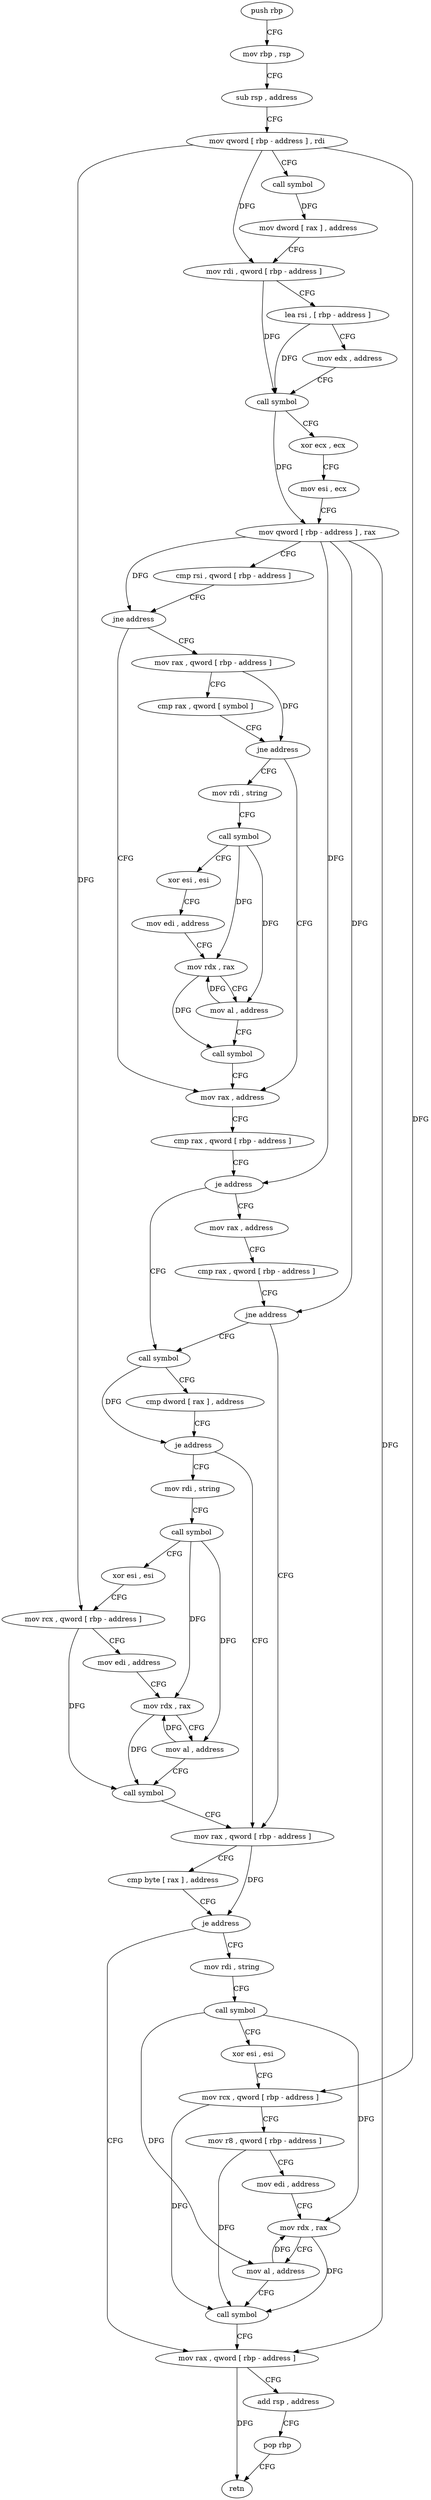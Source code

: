 digraph "func" {
"4200624" [label = "push rbp" ]
"4200625" [label = "mov rbp , rsp" ]
"4200628" [label = "sub rsp , address" ]
"4200632" [label = "mov qword [ rbp - address ] , rdi" ]
"4200636" [label = "call symbol" ]
"4200641" [label = "mov dword [ rax ] , address" ]
"4200647" [label = "mov rdi , qword [ rbp - address ]" ]
"4200651" [label = "lea rsi , [ rbp - address ]" ]
"4200655" [label = "mov edx , address" ]
"4200660" [label = "call symbol" ]
"4200665" [label = "xor ecx , ecx" ]
"4200667" [label = "mov esi , ecx" ]
"4200669" [label = "mov qword [ rbp - address ] , rax" ]
"4200673" [label = "cmp rsi , qword [ rbp - address ]" ]
"4200677" [label = "jne address" ]
"4200733" [label = "mov rax , address" ]
"4200683" [label = "mov rax , qword [ rbp - address ]" ]
"4200743" [label = "cmp rax , qword [ rbp - address ]" ]
"4200747" [label = "je address" ]
"4200773" [label = "call symbol" ]
"4200753" [label = "mov rax , address" ]
"4200687" [label = "cmp rax , qword [ symbol ]" ]
"4200695" [label = "jne address" ]
"4200701" [label = "mov rdi , string" ]
"4200778" [label = "cmp dword [ rax ] , address" ]
"4200781" [label = "je address" ]
"4200823" [label = "mov rax , qword [ rbp - address ]" ]
"4200787" [label = "mov rdi , string" ]
"4200763" [label = "cmp rax , qword [ rbp - address ]" ]
"4200767" [label = "jne address" ]
"4200711" [label = "call symbol" ]
"4200716" [label = "xor esi , esi" ]
"4200718" [label = "mov edi , address" ]
"4200723" [label = "mov rdx , rax" ]
"4200726" [label = "mov al , address" ]
"4200728" [label = "call symbol" ]
"4200827" [label = "cmp byte [ rax ] , address" ]
"4200830" [label = "je address" ]
"4200876" [label = "mov rax , qword [ rbp - address ]" ]
"4200836" [label = "mov rdi , string" ]
"4200797" [label = "call symbol" ]
"4200802" [label = "xor esi , esi" ]
"4200804" [label = "mov rcx , qword [ rbp - address ]" ]
"4200808" [label = "mov edi , address" ]
"4200813" [label = "mov rdx , rax" ]
"4200816" [label = "mov al , address" ]
"4200818" [label = "call symbol" ]
"4200880" [label = "add rsp , address" ]
"4200884" [label = "pop rbp" ]
"4200885" [label = "retn" ]
"4200846" [label = "call symbol" ]
"4200851" [label = "xor esi , esi" ]
"4200853" [label = "mov rcx , qword [ rbp - address ]" ]
"4200857" [label = "mov r8 , qword [ rbp - address ]" ]
"4200861" [label = "mov edi , address" ]
"4200866" [label = "mov rdx , rax" ]
"4200869" [label = "mov al , address" ]
"4200871" [label = "call symbol" ]
"4200624" -> "4200625" [ label = "CFG" ]
"4200625" -> "4200628" [ label = "CFG" ]
"4200628" -> "4200632" [ label = "CFG" ]
"4200632" -> "4200636" [ label = "CFG" ]
"4200632" -> "4200647" [ label = "DFG" ]
"4200632" -> "4200804" [ label = "DFG" ]
"4200632" -> "4200853" [ label = "DFG" ]
"4200636" -> "4200641" [ label = "DFG" ]
"4200641" -> "4200647" [ label = "CFG" ]
"4200647" -> "4200651" [ label = "CFG" ]
"4200647" -> "4200660" [ label = "DFG" ]
"4200651" -> "4200655" [ label = "CFG" ]
"4200651" -> "4200660" [ label = "DFG" ]
"4200655" -> "4200660" [ label = "CFG" ]
"4200660" -> "4200665" [ label = "CFG" ]
"4200660" -> "4200669" [ label = "DFG" ]
"4200665" -> "4200667" [ label = "CFG" ]
"4200667" -> "4200669" [ label = "CFG" ]
"4200669" -> "4200673" [ label = "CFG" ]
"4200669" -> "4200677" [ label = "DFG" ]
"4200669" -> "4200747" [ label = "DFG" ]
"4200669" -> "4200767" [ label = "DFG" ]
"4200669" -> "4200876" [ label = "DFG" ]
"4200673" -> "4200677" [ label = "CFG" ]
"4200677" -> "4200733" [ label = "CFG" ]
"4200677" -> "4200683" [ label = "CFG" ]
"4200733" -> "4200743" [ label = "CFG" ]
"4200683" -> "4200687" [ label = "CFG" ]
"4200683" -> "4200695" [ label = "DFG" ]
"4200743" -> "4200747" [ label = "CFG" ]
"4200747" -> "4200773" [ label = "CFG" ]
"4200747" -> "4200753" [ label = "CFG" ]
"4200773" -> "4200778" [ label = "CFG" ]
"4200773" -> "4200781" [ label = "DFG" ]
"4200753" -> "4200763" [ label = "CFG" ]
"4200687" -> "4200695" [ label = "CFG" ]
"4200695" -> "4200733" [ label = "CFG" ]
"4200695" -> "4200701" [ label = "CFG" ]
"4200701" -> "4200711" [ label = "CFG" ]
"4200778" -> "4200781" [ label = "CFG" ]
"4200781" -> "4200823" [ label = "CFG" ]
"4200781" -> "4200787" [ label = "CFG" ]
"4200823" -> "4200827" [ label = "CFG" ]
"4200823" -> "4200830" [ label = "DFG" ]
"4200787" -> "4200797" [ label = "CFG" ]
"4200763" -> "4200767" [ label = "CFG" ]
"4200767" -> "4200823" [ label = "CFG" ]
"4200767" -> "4200773" [ label = "CFG" ]
"4200711" -> "4200716" [ label = "CFG" ]
"4200711" -> "4200723" [ label = "DFG" ]
"4200711" -> "4200726" [ label = "DFG" ]
"4200716" -> "4200718" [ label = "CFG" ]
"4200718" -> "4200723" [ label = "CFG" ]
"4200723" -> "4200726" [ label = "CFG" ]
"4200723" -> "4200728" [ label = "DFG" ]
"4200726" -> "4200728" [ label = "CFG" ]
"4200726" -> "4200723" [ label = "DFG" ]
"4200728" -> "4200733" [ label = "CFG" ]
"4200827" -> "4200830" [ label = "CFG" ]
"4200830" -> "4200876" [ label = "CFG" ]
"4200830" -> "4200836" [ label = "CFG" ]
"4200876" -> "4200880" [ label = "CFG" ]
"4200876" -> "4200885" [ label = "DFG" ]
"4200836" -> "4200846" [ label = "CFG" ]
"4200797" -> "4200802" [ label = "CFG" ]
"4200797" -> "4200813" [ label = "DFG" ]
"4200797" -> "4200816" [ label = "DFG" ]
"4200802" -> "4200804" [ label = "CFG" ]
"4200804" -> "4200808" [ label = "CFG" ]
"4200804" -> "4200818" [ label = "DFG" ]
"4200808" -> "4200813" [ label = "CFG" ]
"4200813" -> "4200816" [ label = "CFG" ]
"4200813" -> "4200818" [ label = "DFG" ]
"4200816" -> "4200818" [ label = "CFG" ]
"4200816" -> "4200813" [ label = "DFG" ]
"4200818" -> "4200823" [ label = "CFG" ]
"4200880" -> "4200884" [ label = "CFG" ]
"4200884" -> "4200885" [ label = "CFG" ]
"4200846" -> "4200851" [ label = "CFG" ]
"4200846" -> "4200866" [ label = "DFG" ]
"4200846" -> "4200869" [ label = "DFG" ]
"4200851" -> "4200853" [ label = "CFG" ]
"4200853" -> "4200857" [ label = "CFG" ]
"4200853" -> "4200871" [ label = "DFG" ]
"4200857" -> "4200861" [ label = "CFG" ]
"4200857" -> "4200871" [ label = "DFG" ]
"4200861" -> "4200866" [ label = "CFG" ]
"4200866" -> "4200869" [ label = "CFG" ]
"4200866" -> "4200871" [ label = "DFG" ]
"4200869" -> "4200871" [ label = "CFG" ]
"4200869" -> "4200866" [ label = "DFG" ]
"4200871" -> "4200876" [ label = "CFG" ]
}
